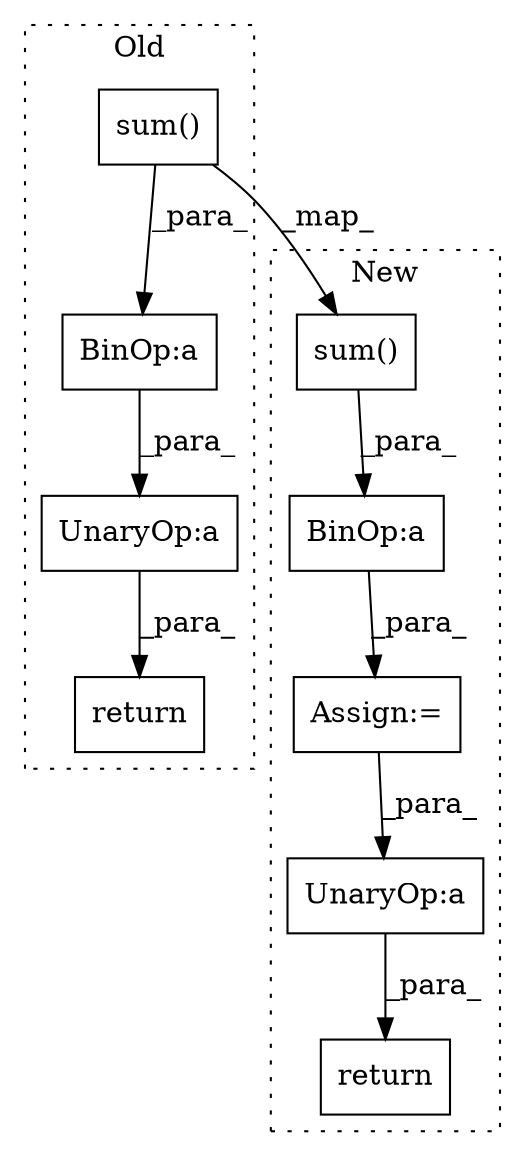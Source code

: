 digraph G {
subgraph cluster0 {
1 [label="sum()" a="75" s="3419,3439" l="18,1" shape="box"];
4 [label="UnaryOp:a" a="61" s="3636" l="6" shape="box"];
6 [label="return" a="93" s="3629" l="7" shape="box"];
8 [label="BinOp:a" a="82" s="3477" l="3" shape="box"];
label = "Old";
style="dotted";
}
subgraph cluster1 {
2 [label="sum()" a="75" s="5225,5245" l="18,2" shape="box"];
3 [label="BinOp:a" a="82" s="5271" l="3" shape="box"];
5 [label="Assign:=" a="68" s="5434" l="3" shape="box"];
7 [label="return" a="93" s="5485" l="7" shape="box"];
9 [label="UnaryOp:a" a="61" s="5492" l="7" shape="box"];
label = "New";
style="dotted";
}
1 -> 8 [label="_para_"];
1 -> 2 [label="_map_"];
2 -> 3 [label="_para_"];
3 -> 5 [label="_para_"];
4 -> 6 [label="_para_"];
5 -> 9 [label="_para_"];
8 -> 4 [label="_para_"];
9 -> 7 [label="_para_"];
}